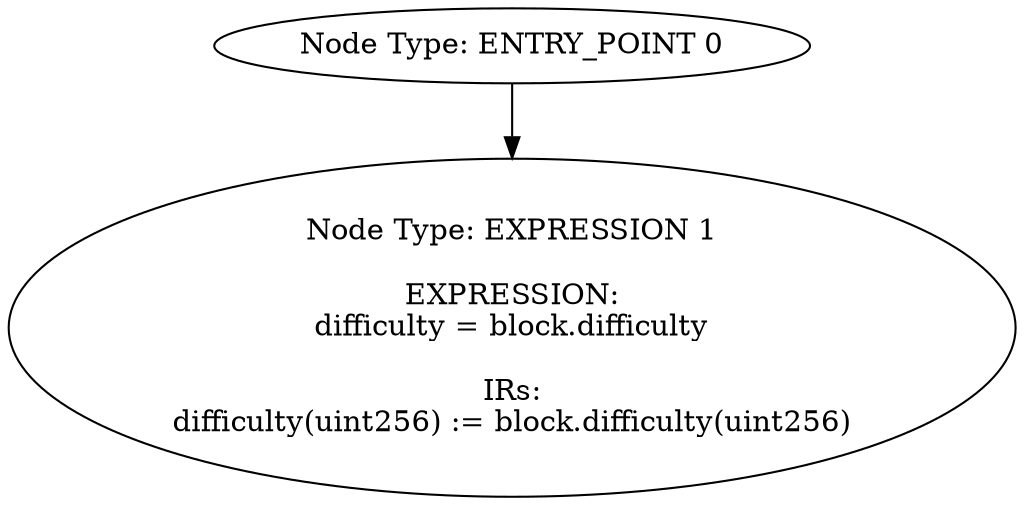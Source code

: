 digraph{
0[label="Node Type: ENTRY_POINT 0
"];
0->1;
1[label="Node Type: EXPRESSION 1

EXPRESSION:
difficulty = block.difficulty

IRs:
difficulty(uint256) := block.difficulty(uint256)"];
}
